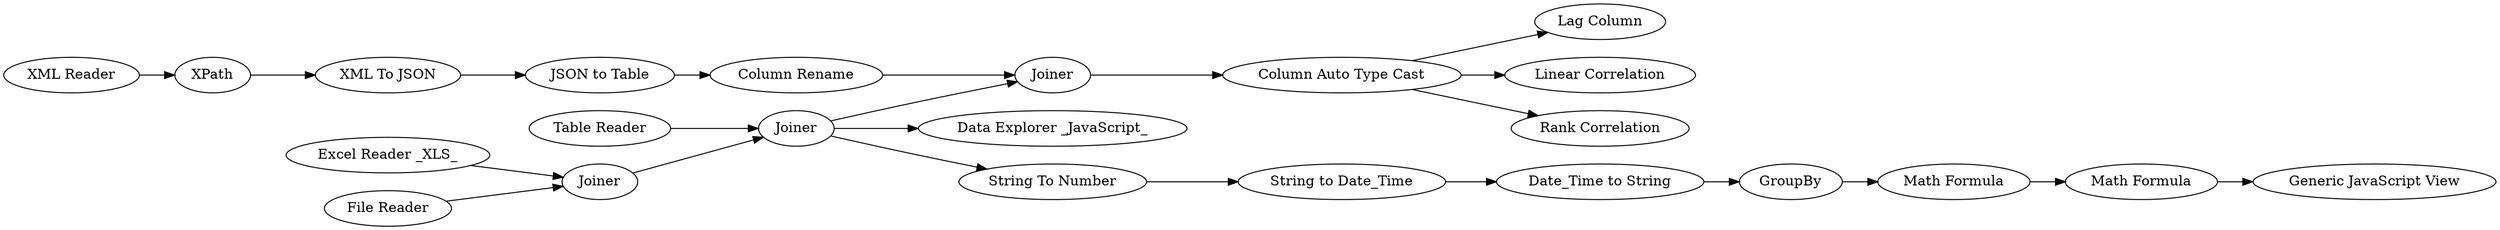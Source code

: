 digraph {
	58 [label="Generic JavaScript View"]
	155 [label="Excel Reader _XLS_"]
	156 [label="File Reader"]
	157 [label="Table Reader"]
	158 [label=Joiner]
	159 [label=Joiner]
	160 [label="Data Explorer _JavaScript_"]
	161 [label="XML Reader"]
	162 [label="Column Rename"]
	163 [label="JSON to Table"]
	164 [label="XML To JSON"]
	165 [label=XPath]
	166 [label=Joiner]
	167 [label="Lag Column"]
	102 [label=GroupBy]
	105 [label="Math Formula"]
	106 [label="Math Formula"]
	143 [label="String To Number"]
	144 [label="Date_Time to String"]
	145 [label="String to Date_Time"]
	170 [label="Linear Correlation"]
	171 [label="Column Auto Type Cast"]
	172 [label="Rank Correlation"]
	102 -> 105
	105 -> 106
	143 -> 145
	144 -> 102
	145 -> 144
	155 -> 158
	156 -> 158
	157 -> 159
	158 -> 159
	159 -> 143
	159 -> 166
	159 -> 160
	161 -> 165
	162 -> 166
	163 -> 162
	164 -> 163
	165 -> 164
	166 -> 171
	106 -> 58
	171 -> 170
	171 -> 172
	171 -> 167
	rankdir=LR
}
